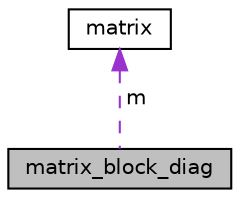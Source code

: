 digraph "matrix_block_diag"
{
  edge [fontname="Helvetica",fontsize="10",labelfontname="Helvetica",labelfontsize="10"];
  node [fontname="Helvetica",fontsize="10",shape=record];
  Node1 [label="matrix_block_diag",height=0.2,width=0.4,color="black", fillcolor="grey75", style="filled" fontcolor="black"];
  Node2 -> Node1 [dir="back",color="darkorchid3",fontsize="10",style="dashed",label=" m" ,fontname="Helvetica"];
  Node2 [label="matrix",height=0.2,width=0.4,color="black", fillcolor="white", style="filled",URL="$classmatrix.html",tooltip="The matrix class is used to facilitate the work with regular dense matrices. "];
}
